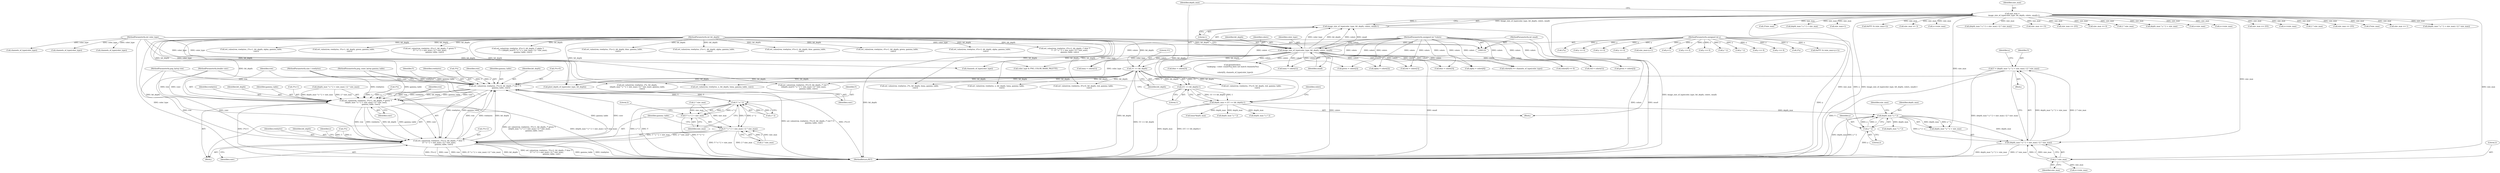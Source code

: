 digraph "0_Android_9d4853418ab2f754c2b63e091c29c5529b8b86ca_14@integer" {
"1000575" [label="(Call,Y = (depth_max * y * 2 + size_max) / (2 * size_max))"];
"1000577" [label="(Call,(depth_max * y * 2 + size_max) / (2 * size_max))"];
"1000579" [label="(Call,depth_max * y * 2)"];
"1000155" [label="(Call,depth_max = (1U << bit_depth)-1)"];
"1000157" [label="(Call,(1U << bit_depth)-1)"];
"1000158" [label="(Call,1U << bit_depth)"];
"1000148" [label="(Call,image_size_of_type(color_type, bit_depth, colors, small))"];
"1000133" [label="(MethodParameterIn,int color_type)"];
"1000134" [label="(MethodParameterIn,int bit_depth)"];
"1000137" [label="(MethodParameterIn,unsigned int *colors)"];
"1000138" [label="(MethodParameterIn,int small)"];
"1000581" [label="(Call,y * 2)"];
"1000132" [label="(MethodParameterIn,unsigned int y)"];
"1000145" [label="(Call,size_max =\n      image_size_of_type(color_type, bit_depth, colors, small)-1)"];
"1000147" [label="(Call,image_size_of_type(color_type, bit_depth, colors, small)-1)"];
"1000585" [label="(Call,2 * size_max)"];
"1000599" [label="(Call,set_value(row, rowbytes, 3*x+0, bit_depth, /* red */ Y,\n                     gamma_table, conv))"];
"1000611" [label="(Call,set_value(row, rowbytes, 3*x+1, bit_depth, /* green */\n (depth_max * x * 2 + size_max) / (2 * size_max),\n                  gamma_table, conv))"];
"1000633" [label="(Call,set_value(row, rowbytes, 3*x+2, bit_depth, /* blue */\n (Y * x * 2 + size_max) / (2 * size_max),\n                  gamma_table, conv))"];
"1000644" [label="(Call,Y * x * 2)"];
"1000642" [label="(Call,(Y * x * 2 + size_max) / (2 * size_max))"];
"1000643" [label="(Call,Y * x * 2 + size_max)"];
"1000432" [label="(Call,2*y)"];
"1000227" [label="(Call,y == 0)"];
"1000649" [label="(Identifier,size_max)"];
"1000160" [label="(Identifier,bit_depth)"];
"1000577" [label="(Call,(depth_max * y * 2 + size_max) / (2 * size_max))"];
"1000156" [label="(Identifier,depth_max)"];
"1000960" [label="(Call,green = colors[2])"];
"1000401" [label="(Call,y == 0)"];
"1000330" [label="(Call,2*size_max)"];
"1000165" [label="(Identifier,colors)"];
"1000518" [label="(Call,depth_max * y * 2 + size_max)"];
"1000152" [label="(Identifier,small)"];
"1000302" [label="(Call,size_max+1)"];
"1000634" [label="(Identifier,row)"];
"1001057" [label="(MethodReturn,RET)"];
"1000300" [label="(Call,0xFFU & (size_max+1))"];
"1000212" [label="(Call,size_max == 3)"];
"1000157" [label="(Call,(1U << bit_depth)-1)"];
"1000821" [label="(Call,x<=size_max)"];
"1000139" [label="(Block,)"];
"1001012" [label="(Call,set_value(row, rowbytes, 4*x+2, bit_depth, blue, gamma_table,\n                     conv))"];
"1001045" [label="(Call,fprintf(stderr,\n \"makepng: --color: count(%u) does not match channels(%u)\n\",\n\n          colors[0], channels_of_type(color_type)))"];
"1000159" [label="(Literal,1U)"];
"1000844" [label="(Call,alpha = colors[2])"];
"1000608" [label="(Identifier,Y)"];
"1000645" [label="(Identifier,Y)"];
"1000636" [label="(Call,3*x+2)"];
"1000183" [label="(Call,y == 0)"];
"1000611" [label="(Call,set_value(row, rowbytes, 3*x+1, bit_depth, /* green */\n (depth_max * x * 2 + size_max) / (2 * size_max),\n                  gamma_table, conv))"];
"1000138" [label="(MethodParameterIn,int small)"];
"1000601" [label="(Identifier,rowbytes)"];
"1000517" [label="(Call,(depth_max * y * 2 + size_max) / (2 * size_max))"];
"1000346" [label="(Call,size_max+y+1)"];
"1000584" [label="(Identifier,size_max)"];
"1001000" [label="(Call,set_value(row, rowbytes, 4*x+1, bit_depth, green, gamma_table,\n                     conv))"];
"1000348" [label="(Call,y+1)"];
"1000603" [label="(Call,3*x)"];
"1000573" [label="(Block,)"];
"1000886" [label="(Call,red = colors[1])"];
"1000635" [label="(Identifier,rowbytes)"];
"1000600" [label="(Identifier,row)"];
"1000174" [label="(Call,pixel_depth_of_type(color_type, bit_depth))"];
"1000641" [label="(Identifier,bit_depth)"];
"1000361" [label="(Call,y == 0)"];
"1000137" [label="(MethodParameterIn,unsigned int *colors)"];
"1000234" [label="(Call,size_max == 15)"];
"1000972" [label="(Call,alpha = colors[4])"];
"1000452" [label="(Call,channels_of_type(color_type))"];
"1000147" [label="(Call,image_size_of_type(color_type, bit_depth, colors, small)-1)"];
"1000146" [label="(Identifier,size_max)"];
"1000838" [label="(Call,luma = colors[1])"];
"1000375" [label="(Call,size_max == 255)"];
"1000643" [label="(Call,Y * x * 2 + size_max)"];
"1000306" [label="(Call,size_max == 0)"];
"1000525" [label="(Call,2 * size_max)"];
"1000662" [label="(Call,depth_max * y * 2 + size_max)"];
"1001024" [label="(Call,set_value(row, rowbytes, 4*x+3, bit_depth, alpha, gamma_table,\n                     conv))"];
"1000609" [label="(Identifier,gamma_table)"];
"1000854" [label="(Call,x<size_max)"];
"1000982" [label="(Call,x<=size_max)"];
"1000633" [label="(Call,set_value(row, rowbytes, 3*x+2, bit_depth, /* blue */\n (Y * x * 2 + size_max) / (2 * size_max),\n                  gamma_table, conv))"];
"1000597" [label="(Identifier,x)"];
"1000578" [label="(Call,depth_max * y * 2 + size_max)"];
"1000284" [label="(Call,y == 0)"];
"1000161" [label="(Literal,1)"];
"1000610" [label="(Identifier,conv)"];
"1000665" [label="(Call,y * 2)"];
"1000521" [label="(Call,y * 2)"];
"1000646" [label="(Call,x * 2)"];
"1000654" [label="(Identifier,conv)"];
"1000496" [label="(Call,luma*depth_max)"];
"1000581" [label="(Call,y * 2)"];
"1000966" [label="(Call,blue = colors[3])"];
"1000637" [label="(Call,3*x)"];
"1000613" [label="(Identifier,rowbytes)"];
"1000628" [label="(Call,2 * size_max)"];
"1000134" [label="(MethodParameterIn,int bit_depth)"];
"1000914" [label="(Call,set_value(row, rowbytes, 3*x+0, bit_depth, red, gamma_table,\n                     conv))"];
"1000322" [label="(Call,size_max == 255)"];
"1000729" [label="(Call,set_value(row, rowbytes, 4*x+2, bit_depth, /* blue */\n                  Y - (Y * x * 2 + size_max) / (2 * size_max),\n                  gamma_table, conv))"];
"1000908" [label="(Call,x<=size_max)"];
"1000559" [label="(Call,set_value(row, rowbytes, 2*x+1, bit_depth, alpha, gamma_table,\n                  conv))"];
"1000811" [label="(Call,luma = colors[1])"];
"1000587" [label="(Identifier,size_max)"];
"1000150" [label="(Identifier,bit_depth)"];
"1000580" [label="(Identifier,depth_max)"];
"1000622" [label="(Call,depth_max * x * 2)"];
"1000151" [label="(Identifier,colors)"];
"1000826" [label="(Call,set_value(row, rowbytes, x, bit_depth, luma, gamma_table,\n                     conv))"];
"1000153" [label="(Literal,1)"];
"1000892" [label="(Call,green = colors[2])"];
"1000926" [label="(Call,set_value(row, rowbytes, 3*x+1, bit_depth, green, gamma_table,\n                     conv))"];
"1000669" [label="(Call,2 * size_max)"];
"1000898" [label="(Call,blue = colors[3])"];
"1000607" [label="(Identifier,bit_depth)"];
"1000579" [label="(Call,depth_max * y * 2)"];
"1000131" [label="(MethodParameterIn,size_t rowbytes)"];
"1000619" [label="(Identifier,bit_depth)"];
"1000132" [label="(MethodParameterIn,unsigned int y)"];
"1000583" [label="(Literal,2)"];
"1000148" [label="(Call,image_size_of_type(color_type, bit_depth, colors, small))"];
"1000586" [label="(Literal,2)"];
"1000598" [label="(Block,)"];
"1000632" [label="(Identifier,conv)"];
"1000788" [label="(Call,color_type & PNG_COLOR_MASK_PALETTE)"];
"1000798" [label="(Call,colors[0] == channels_of_type(color_type))"];
"1000707" [label="(Call,set_value(row, rowbytes, 4*x+1, bit_depth, /* green */\n (Y * x * 2 + size_max) / (2 * size_max),\n                  gamma_table, conv))"];
"1000593" [label="(Call,x<=size_max)"];
"1000612" [label="(Identifier,row)"];
"1000439" [label="(Call,y == 0)"];
"1000145" [label="(Call,size_max =\n      image_size_of_type(color_type, bit_depth, colors, small)-1)"];
"1000205" [label="(Call,y == 0)"];
"1000135" [label="(MethodParameterIn,png_const_bytep gamma_table)"];
"1000988" [label="(Call,set_value(row, rowbytes, 4*x+0, bit_depth, red, gamma_table,\n                     conv))"];
"1000642" [label="(Call,(Y * x * 2 + size_max) / (2 * size_max))"];
"1000631" [label="(Identifier,gamma_table)"];
"1000130" [label="(MethodParameterIn,png_bytep row)"];
"1000539" [label="(Call,set_value(row, rowbytes, 2*x, bit_depth,\n (depth_max * x * 2 + size_max) / (2 * size_max), gamma_table,\n                  conv))"];
"1000651" [label="(Literal,2)"];
"1000614" [label="(Call,3*x+1)"];
"1000805" [label="(Call,channels_of_type(color_type))"];
"1000149" [label="(Identifier,color_type)"];
"1000591" [label="(Identifier,x)"];
"1000467" [label="(Call,2*y)"];
"1000291" [label="(Call,size_max == 255)"];
"1000602" [label="(Call,3*x+0)"];
"1000599" [label="(Call,set_value(row, rowbytes, 3*x+0, bit_depth, /* red */ Y,\n                     gamma_table, conv))"];
"1000462" [label="(Call,2*size_max)"];
"1000519" [label="(Call,depth_max * y * 2)"];
"1000644" [label="(Call,Y * x * 2)"];
"1000620" [label="(Call,(depth_max * x * 2 + size_max) / (2 * size_max))"];
"1000576" [label="(Identifier,Y)"];
"1000753" [label="(Call,set_value(row, rowbytes, 4*x+3, bit_depth, /* alpha */\n                  Y + ((depth_max-Y) * x * 2 + size_max) / (2 * size_max),\n                  gamma_table, conv))"];
"1000163" [label="(Call,colors[0] == 0)"];
"1000190" [label="(Call,size_max == 1)"];
"1000575" [label="(Call,Y = (depth_max * y * 2 + size_max) / (2 * size_max))"];
"1000136" [label="(MethodParameterIn,double conv)"];
"1000663" [label="(Call,depth_max * y * 2)"];
"1000650" [label="(Call,2 * size_max)"];
"1000503" [label="(Call,set_value(row, rowbytes, x, bit_depth, luma, gamma_table, conv))"];
"1000661" [label="(Call,(depth_max * y * 2 + size_max) / (2 * size_max))"];
"1000155" [label="(Call,depth_max = (1U << bit_depth)-1)"];
"1000133" [label="(MethodParameterIn,int color_type)"];
"1000158" [label="(Call,1U << bit_depth)"];
"1000585" [label="(Call,2 * size_max)"];
"1000615" [label="(Call,3*x)"];
"1000683" [label="(Call,set_value(row, rowbytes, 4*x+0, bit_depth, /* red */\n ((depth_max-Y) * x * 2 + size_max) / (2 * size_max),\n                  gamma_table, conv))"];
"1000344" [label="(Call,0xFFU & (size_max+y+1))"];
"1000860" [label="(Call,set_value(row, rowbytes, 2*x, bit_depth, luma, gamma_table,\n                     conv))"];
"1000802" [label="(Call,channels_of_type(color_type))"];
"1000954" [label="(Call,red = colors[1])"];
"1000938" [label="(Call,set_value(row, rowbytes, 3*x+2, bit_depth, blue, gamma_table,\n                     conv))"];
"1000870" [label="(Call,set_value(row, rowbytes, 2*x+1, bit_depth, alpha, gamma_table,\n                     conv))"];
"1000653" [label="(Identifier,gamma_table)"];
"1000582" [label="(Identifier,y)"];
"1001051" [label="(Call,channels_of_type(color_type))"];
"1000575" -> "1000573"  [label="AST: "];
"1000575" -> "1000577"  [label="CFG: "];
"1000576" -> "1000575"  [label="AST: "];
"1000577" -> "1000575"  [label="AST: "];
"1000591" -> "1000575"  [label="CFG: "];
"1000575" -> "1001057"  [label="DDG: (depth_max * y * 2 + size_max) / (2 * size_max)"];
"1000575" -> "1001057"  [label="DDG: Y"];
"1000577" -> "1000575"  [label="DDG: depth_max * y * 2 + size_max"];
"1000577" -> "1000575"  [label="DDG: 2 * size_max"];
"1000575" -> "1000599"  [label="DDG: Y"];
"1000577" -> "1000585"  [label="CFG: "];
"1000578" -> "1000577"  [label="AST: "];
"1000585" -> "1000577"  [label="AST: "];
"1000577" -> "1001057"  [label="DDG: depth_max * y * 2 + size_max"];
"1000577" -> "1001057"  [label="DDG: 2 * size_max"];
"1000579" -> "1000577"  [label="DDG: depth_max"];
"1000579" -> "1000577"  [label="DDG: y * 2"];
"1000145" -> "1000577"  [label="DDG: size_max"];
"1000585" -> "1000577"  [label="DDG: 2"];
"1000585" -> "1000577"  [label="DDG: size_max"];
"1000579" -> "1000578"  [label="AST: "];
"1000579" -> "1000581"  [label="CFG: "];
"1000580" -> "1000579"  [label="AST: "];
"1000581" -> "1000579"  [label="AST: "];
"1000584" -> "1000579"  [label="CFG: "];
"1000579" -> "1001057"  [label="DDG: depth_max"];
"1000579" -> "1001057"  [label="DDG: y * 2"];
"1000579" -> "1000578"  [label="DDG: depth_max"];
"1000579" -> "1000578"  [label="DDG: y * 2"];
"1000155" -> "1000579"  [label="DDG: depth_max"];
"1000581" -> "1000579"  [label="DDG: y"];
"1000581" -> "1000579"  [label="DDG: 2"];
"1000579" -> "1000622"  [label="DDG: depth_max"];
"1000155" -> "1000139"  [label="AST: "];
"1000155" -> "1000157"  [label="CFG: "];
"1000156" -> "1000155"  [label="AST: "];
"1000157" -> "1000155"  [label="AST: "];
"1000165" -> "1000155"  [label="CFG: "];
"1000155" -> "1001057"  [label="DDG: (1U << bit_depth)-1"];
"1000155" -> "1001057"  [label="DDG: depth_max"];
"1000157" -> "1000155"  [label="DDG: 1U << bit_depth"];
"1000157" -> "1000155"  [label="DDG: 1"];
"1000155" -> "1000496"  [label="DDG: depth_max"];
"1000155" -> "1000519"  [label="DDG: depth_max"];
"1000155" -> "1000663"  [label="DDG: depth_max"];
"1000157" -> "1000161"  [label="CFG: "];
"1000158" -> "1000157"  [label="AST: "];
"1000161" -> "1000157"  [label="AST: "];
"1000157" -> "1001057"  [label="DDG: 1U << bit_depth"];
"1000158" -> "1000157"  [label="DDG: 1U"];
"1000158" -> "1000157"  [label="DDG: bit_depth"];
"1000158" -> "1000160"  [label="CFG: "];
"1000159" -> "1000158"  [label="AST: "];
"1000160" -> "1000158"  [label="AST: "];
"1000161" -> "1000158"  [label="CFG: "];
"1000158" -> "1001057"  [label="DDG: bit_depth"];
"1000148" -> "1000158"  [label="DDG: bit_depth"];
"1000134" -> "1000158"  [label="DDG: bit_depth"];
"1000158" -> "1000174"  [label="DDG: bit_depth"];
"1000158" -> "1000503"  [label="DDG: bit_depth"];
"1000158" -> "1000539"  [label="DDG: bit_depth"];
"1000158" -> "1000599"  [label="DDG: bit_depth"];
"1000158" -> "1000683"  [label="DDG: bit_depth"];
"1000158" -> "1000826"  [label="DDG: bit_depth"];
"1000158" -> "1000860"  [label="DDG: bit_depth"];
"1000158" -> "1000914"  [label="DDG: bit_depth"];
"1000158" -> "1000988"  [label="DDG: bit_depth"];
"1000148" -> "1000147"  [label="AST: "];
"1000148" -> "1000152"  [label="CFG: "];
"1000149" -> "1000148"  [label="AST: "];
"1000150" -> "1000148"  [label="AST: "];
"1000151" -> "1000148"  [label="AST: "];
"1000152" -> "1000148"  [label="AST: "];
"1000153" -> "1000148"  [label="CFG: "];
"1000148" -> "1001057"  [label="DDG: colors"];
"1000148" -> "1001057"  [label="DDG: small"];
"1000148" -> "1000147"  [label="DDG: color_type"];
"1000148" -> "1000147"  [label="DDG: bit_depth"];
"1000148" -> "1000147"  [label="DDG: colors"];
"1000148" -> "1000147"  [label="DDG: small"];
"1000133" -> "1000148"  [label="DDG: color_type"];
"1000134" -> "1000148"  [label="DDG: bit_depth"];
"1000137" -> "1000148"  [label="DDG: colors"];
"1000138" -> "1000148"  [label="DDG: small"];
"1000148" -> "1000163"  [label="DDG: colors"];
"1000148" -> "1000174"  [label="DDG: color_type"];
"1000148" -> "1000452"  [label="DDG: color_type"];
"1000148" -> "1000788"  [label="DDG: color_type"];
"1000148" -> "1000798"  [label="DDG: colors"];
"1000148" -> "1000811"  [label="DDG: colors"];
"1000148" -> "1000838"  [label="DDG: colors"];
"1000148" -> "1000844"  [label="DDG: colors"];
"1000148" -> "1000886"  [label="DDG: colors"];
"1000148" -> "1000892"  [label="DDG: colors"];
"1000148" -> "1000898"  [label="DDG: colors"];
"1000148" -> "1000954"  [label="DDG: colors"];
"1000148" -> "1000960"  [label="DDG: colors"];
"1000148" -> "1000966"  [label="DDG: colors"];
"1000148" -> "1000972"  [label="DDG: colors"];
"1000148" -> "1001045"  [label="DDG: colors"];
"1000133" -> "1000129"  [label="AST: "];
"1000133" -> "1001057"  [label="DDG: color_type"];
"1000133" -> "1000174"  [label="DDG: color_type"];
"1000133" -> "1000452"  [label="DDG: color_type"];
"1000133" -> "1000788"  [label="DDG: color_type"];
"1000133" -> "1000802"  [label="DDG: color_type"];
"1000133" -> "1000805"  [label="DDG: color_type"];
"1000133" -> "1001051"  [label="DDG: color_type"];
"1000134" -> "1000129"  [label="AST: "];
"1000134" -> "1001057"  [label="DDG: bit_depth"];
"1000134" -> "1000174"  [label="DDG: bit_depth"];
"1000134" -> "1000503"  [label="DDG: bit_depth"];
"1000134" -> "1000539"  [label="DDG: bit_depth"];
"1000134" -> "1000559"  [label="DDG: bit_depth"];
"1000134" -> "1000599"  [label="DDG: bit_depth"];
"1000134" -> "1000611"  [label="DDG: bit_depth"];
"1000134" -> "1000633"  [label="DDG: bit_depth"];
"1000134" -> "1000683"  [label="DDG: bit_depth"];
"1000134" -> "1000707"  [label="DDG: bit_depth"];
"1000134" -> "1000729"  [label="DDG: bit_depth"];
"1000134" -> "1000753"  [label="DDG: bit_depth"];
"1000134" -> "1000826"  [label="DDG: bit_depth"];
"1000134" -> "1000860"  [label="DDG: bit_depth"];
"1000134" -> "1000870"  [label="DDG: bit_depth"];
"1000134" -> "1000914"  [label="DDG: bit_depth"];
"1000134" -> "1000926"  [label="DDG: bit_depth"];
"1000134" -> "1000938"  [label="DDG: bit_depth"];
"1000134" -> "1000988"  [label="DDG: bit_depth"];
"1000134" -> "1001000"  [label="DDG: bit_depth"];
"1000134" -> "1001012"  [label="DDG: bit_depth"];
"1000134" -> "1001024"  [label="DDG: bit_depth"];
"1000137" -> "1000129"  [label="AST: "];
"1000137" -> "1001057"  [label="DDG: colors"];
"1000137" -> "1000163"  [label="DDG: colors"];
"1000137" -> "1000798"  [label="DDG: colors"];
"1000137" -> "1000811"  [label="DDG: colors"];
"1000137" -> "1000838"  [label="DDG: colors"];
"1000137" -> "1000844"  [label="DDG: colors"];
"1000137" -> "1000886"  [label="DDG: colors"];
"1000137" -> "1000892"  [label="DDG: colors"];
"1000137" -> "1000898"  [label="DDG: colors"];
"1000137" -> "1000954"  [label="DDG: colors"];
"1000137" -> "1000960"  [label="DDG: colors"];
"1000137" -> "1000966"  [label="DDG: colors"];
"1000137" -> "1000972"  [label="DDG: colors"];
"1000137" -> "1001045"  [label="DDG: colors"];
"1000138" -> "1000129"  [label="AST: "];
"1000138" -> "1001057"  [label="DDG: small"];
"1000581" -> "1000583"  [label="CFG: "];
"1000582" -> "1000581"  [label="AST: "];
"1000583" -> "1000581"  [label="AST: "];
"1000581" -> "1001057"  [label="DDG: y"];
"1000132" -> "1000581"  [label="DDG: y"];
"1000132" -> "1000129"  [label="AST: "];
"1000132" -> "1001057"  [label="DDG: y"];
"1000132" -> "1000183"  [label="DDG: y"];
"1000132" -> "1000205"  [label="DDG: y"];
"1000132" -> "1000227"  [label="DDG: y"];
"1000132" -> "1000284"  [label="DDG: y"];
"1000132" -> "1000344"  [label="DDG: y"];
"1000132" -> "1000346"  [label="DDG: y"];
"1000132" -> "1000348"  [label="DDG: y"];
"1000132" -> "1000361"  [label="DDG: y"];
"1000132" -> "1000401"  [label="DDG: y"];
"1000132" -> "1000432"  [label="DDG: y"];
"1000132" -> "1000439"  [label="DDG: y"];
"1000132" -> "1000467"  [label="DDG: y"];
"1000132" -> "1000521"  [label="DDG: y"];
"1000132" -> "1000665"  [label="DDG: y"];
"1000145" -> "1000139"  [label="AST: "];
"1000145" -> "1000147"  [label="CFG: "];
"1000146" -> "1000145"  [label="AST: "];
"1000147" -> "1000145"  [label="AST: "];
"1000156" -> "1000145"  [label="CFG: "];
"1000145" -> "1001057"  [label="DDG: size_max"];
"1000145" -> "1001057"  [label="DDG: image_size_of_type(color_type, bit_depth, colors, small)-1"];
"1000147" -> "1000145"  [label="DDG: image_size_of_type(color_type, bit_depth, colors, small)"];
"1000147" -> "1000145"  [label="DDG: 1"];
"1000145" -> "1000190"  [label="DDG: size_max"];
"1000145" -> "1000212"  [label="DDG: size_max"];
"1000145" -> "1000234"  [label="DDG: size_max"];
"1000145" -> "1000291"  [label="DDG: size_max"];
"1000145" -> "1000300"  [label="DDG: size_max"];
"1000145" -> "1000302"  [label="DDG: size_max"];
"1000145" -> "1000306"  [label="DDG: size_max"];
"1000145" -> "1000322"  [label="DDG: size_max"];
"1000145" -> "1000330"  [label="DDG: size_max"];
"1000145" -> "1000375"  [label="DDG: size_max"];
"1000145" -> "1000462"  [label="DDG: size_max"];
"1000145" -> "1000517"  [label="DDG: size_max"];
"1000145" -> "1000518"  [label="DDG: size_max"];
"1000145" -> "1000525"  [label="DDG: size_max"];
"1000145" -> "1000578"  [label="DDG: size_max"];
"1000145" -> "1000585"  [label="DDG: size_max"];
"1000145" -> "1000661"  [label="DDG: size_max"];
"1000145" -> "1000662"  [label="DDG: size_max"];
"1000145" -> "1000669"  [label="DDG: size_max"];
"1000145" -> "1000821"  [label="DDG: size_max"];
"1000145" -> "1000854"  [label="DDG: size_max"];
"1000145" -> "1000908"  [label="DDG: size_max"];
"1000145" -> "1000982"  [label="DDG: size_max"];
"1000147" -> "1000153"  [label="CFG: "];
"1000153" -> "1000147"  [label="AST: "];
"1000147" -> "1001057"  [label="DDG: image_size_of_type(color_type, bit_depth, colors, small)"];
"1000585" -> "1000587"  [label="CFG: "];
"1000586" -> "1000585"  [label="AST: "];
"1000587" -> "1000585"  [label="AST: "];
"1000585" -> "1000593"  [label="DDG: size_max"];
"1000599" -> "1000598"  [label="AST: "];
"1000599" -> "1000610"  [label="CFG: "];
"1000600" -> "1000599"  [label="AST: "];
"1000601" -> "1000599"  [label="AST: "];
"1000602" -> "1000599"  [label="AST: "];
"1000607" -> "1000599"  [label="AST: "];
"1000608" -> "1000599"  [label="AST: "];
"1000609" -> "1000599"  [label="AST: "];
"1000610" -> "1000599"  [label="AST: "];
"1000612" -> "1000599"  [label="CFG: "];
"1000599" -> "1001057"  [label="DDG: set_value(row, rowbytes, 3*x+0, bit_depth, /* red */ Y,\n                     gamma_table, conv)"];
"1000599" -> "1001057"  [label="DDG: 3*x+0"];
"1000633" -> "1000599"  [label="DDG: row"];
"1000633" -> "1000599"  [label="DDG: rowbytes"];
"1000633" -> "1000599"  [label="DDG: bit_depth"];
"1000633" -> "1000599"  [label="DDG: gamma_table"];
"1000633" -> "1000599"  [label="DDG: conv"];
"1000130" -> "1000599"  [label="DDG: row"];
"1000131" -> "1000599"  [label="DDG: rowbytes"];
"1000603" -> "1000599"  [label="DDG: 3"];
"1000603" -> "1000599"  [label="DDG: x"];
"1000644" -> "1000599"  [label="DDG: Y"];
"1000135" -> "1000599"  [label="DDG: gamma_table"];
"1000136" -> "1000599"  [label="DDG: conv"];
"1000599" -> "1000611"  [label="DDG: row"];
"1000599" -> "1000611"  [label="DDG: rowbytes"];
"1000599" -> "1000611"  [label="DDG: bit_depth"];
"1000599" -> "1000611"  [label="DDG: gamma_table"];
"1000599" -> "1000611"  [label="DDG: conv"];
"1000599" -> "1000644"  [label="DDG: Y"];
"1000611" -> "1000598"  [label="AST: "];
"1000611" -> "1000632"  [label="CFG: "];
"1000612" -> "1000611"  [label="AST: "];
"1000613" -> "1000611"  [label="AST: "];
"1000614" -> "1000611"  [label="AST: "];
"1000619" -> "1000611"  [label="AST: "];
"1000620" -> "1000611"  [label="AST: "];
"1000631" -> "1000611"  [label="AST: "];
"1000632" -> "1000611"  [label="AST: "];
"1000634" -> "1000611"  [label="CFG: "];
"1000611" -> "1001057"  [label="DDG: 3*x+1"];
"1000611" -> "1001057"  [label="DDG: set_value(row, rowbytes, 3*x+1, bit_depth, /* green */\n (depth_max * x * 2 + size_max) / (2 * size_max),\n                  gamma_table, conv)"];
"1000611" -> "1001057"  [label="DDG: (depth_max * x * 2 + size_max) / (2 * size_max)"];
"1000130" -> "1000611"  [label="DDG: row"];
"1000131" -> "1000611"  [label="DDG: rowbytes"];
"1000615" -> "1000611"  [label="DDG: 3"];
"1000615" -> "1000611"  [label="DDG: x"];
"1000620" -> "1000611"  [label="DDG: depth_max * x * 2 + size_max"];
"1000620" -> "1000611"  [label="DDG: 2 * size_max"];
"1000135" -> "1000611"  [label="DDG: gamma_table"];
"1000136" -> "1000611"  [label="DDG: conv"];
"1000611" -> "1000633"  [label="DDG: row"];
"1000611" -> "1000633"  [label="DDG: rowbytes"];
"1000611" -> "1000633"  [label="DDG: bit_depth"];
"1000611" -> "1000633"  [label="DDG: gamma_table"];
"1000611" -> "1000633"  [label="DDG: conv"];
"1000633" -> "1000598"  [label="AST: "];
"1000633" -> "1000654"  [label="CFG: "];
"1000634" -> "1000633"  [label="AST: "];
"1000635" -> "1000633"  [label="AST: "];
"1000636" -> "1000633"  [label="AST: "];
"1000641" -> "1000633"  [label="AST: "];
"1000642" -> "1000633"  [label="AST: "];
"1000653" -> "1000633"  [label="AST: "];
"1000654" -> "1000633"  [label="AST: "];
"1000597" -> "1000633"  [label="CFG: "];
"1000633" -> "1001057"  [label="DDG: bit_depth"];
"1000633" -> "1001057"  [label="DDG: set_value(row, rowbytes, 3*x+2, bit_depth, /* blue */\n (Y * x * 2 + size_max) / (2 * size_max),\n                  gamma_table, conv)"];
"1000633" -> "1001057"  [label="DDG: gamma_table"];
"1000633" -> "1001057"  [label="DDG: rowbytes"];
"1000633" -> "1001057"  [label="DDG: 3*x+2"];
"1000633" -> "1001057"  [label="DDG: conv"];
"1000633" -> "1001057"  [label="DDG: row"];
"1000633" -> "1001057"  [label="DDG: (Y * x * 2 + size_max) / (2 * size_max)"];
"1000130" -> "1000633"  [label="DDG: row"];
"1000131" -> "1000633"  [label="DDG: rowbytes"];
"1000637" -> "1000633"  [label="DDG: 3"];
"1000637" -> "1000633"  [label="DDG: x"];
"1000642" -> "1000633"  [label="DDG: Y * x * 2 + size_max"];
"1000642" -> "1000633"  [label="DDG: 2 * size_max"];
"1000135" -> "1000633"  [label="DDG: gamma_table"];
"1000136" -> "1000633"  [label="DDG: conv"];
"1000644" -> "1000643"  [label="AST: "];
"1000644" -> "1000646"  [label="CFG: "];
"1000645" -> "1000644"  [label="AST: "];
"1000646" -> "1000644"  [label="AST: "];
"1000649" -> "1000644"  [label="CFG: "];
"1000644" -> "1001057"  [label="DDG: x * 2"];
"1000644" -> "1001057"  [label="DDG: Y"];
"1000644" -> "1000642"  [label="DDG: Y"];
"1000644" -> "1000642"  [label="DDG: x * 2"];
"1000644" -> "1000643"  [label="DDG: Y"];
"1000644" -> "1000643"  [label="DDG: x * 2"];
"1000646" -> "1000644"  [label="DDG: x"];
"1000646" -> "1000644"  [label="DDG: 2"];
"1000642" -> "1000650"  [label="CFG: "];
"1000643" -> "1000642"  [label="AST: "];
"1000650" -> "1000642"  [label="AST: "];
"1000653" -> "1000642"  [label="CFG: "];
"1000642" -> "1001057"  [label="DDG: Y * x * 2 + size_max"];
"1000642" -> "1001057"  [label="DDG: 2 * size_max"];
"1000628" -> "1000642"  [label="DDG: size_max"];
"1000650" -> "1000642"  [label="DDG: 2"];
"1000650" -> "1000642"  [label="DDG: size_max"];
"1000643" -> "1000649"  [label="CFG: "];
"1000649" -> "1000643"  [label="AST: "];
"1000651" -> "1000643"  [label="CFG: "];
"1000643" -> "1001057"  [label="DDG: Y * x * 2"];
"1000628" -> "1000643"  [label="DDG: size_max"];
}
